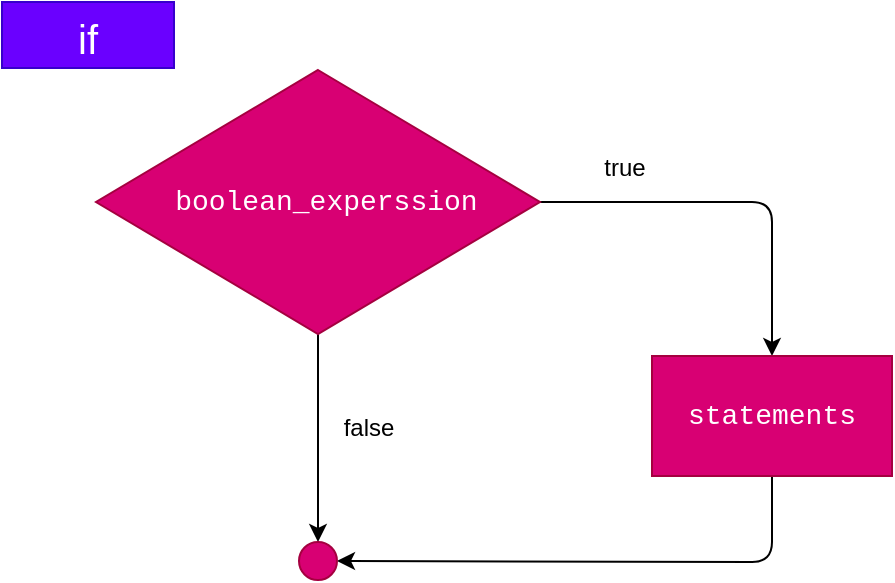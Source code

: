 <mxfile>
    <diagram id="GurZTnd-ved3xCLIvM8e" name="Page-1">
        <mxGraphModel dx="496" dy="566" grid="0" gridSize="10" guides="1" tooltips="1" connect="1" arrows="1" fold="1" page="1" pageScale="1" pageWidth="827" pageHeight="1169" background="#ffffff" math="0" shadow="0">
            <root>
                <mxCell id="0"/>
                <mxCell id="1" parent="0"/>
                <mxCell id="4" value="" style="edgeStyle=none;html=1;fontColor=#FFFFFF;strokeColor=#000000;" parent="1" source="2" target="3" edge="1">
                    <mxGeometry relative="1" as="geometry">
                        <Array as="points">
                            <mxPoint x="556" y="114"/>
                        </Array>
                    </mxGeometry>
                </mxCell>
                <mxCell id="6" value="" style="edgeStyle=none;html=1;fontColor=#FFFFFF;strokeColor=#000000;" parent="1" source="2" target="5" edge="1">
                    <mxGeometry relative="1" as="geometry"/>
                </mxCell>
                <mxCell id="2" value="&lt;div style=&quot;font-family: &amp;#34;consolas&amp;#34; , &amp;#34;courier new&amp;#34; , monospace ; font-size: 14px ; line-height: 19px&quot;&gt;&lt;span style=&quot;color: rgb(212 , 212 , 212)&quot;&gt;&amp;nbsp;&lt;/span&gt;&lt;font color=&quot;#ffffff&quot;&gt;boolean_experssion&lt;/font&gt;&lt;/div&gt;" style="rhombus;whiteSpace=wrap;html=1;fillColor=#d80073;fontColor=#ffffff;strokeColor=#A50040;" parent="1" vertex="1">
                    <mxGeometry x="218" y="48" width="222" height="132" as="geometry"/>
                </mxCell>
                <mxCell id="7" style="edgeStyle=none;html=1;entryX=1;entryY=0.5;entryDx=0;entryDy=0;entryPerimeter=0;fontColor=#FFFFFF;strokeColor=#000000;" parent="1" source="3" target="5" edge="1">
                    <mxGeometry relative="1" as="geometry">
                        <Array as="points">
                            <mxPoint x="556" y="294"/>
                        </Array>
                    </mxGeometry>
                </mxCell>
                <mxCell id="3" value="&lt;div style=&quot;font-family: &amp;#34;consolas&amp;#34; , &amp;#34;courier new&amp;#34; , monospace ; font-size: 14px ; line-height: 19px&quot;&gt;statements&lt;/div&gt;" style="whiteSpace=wrap;html=1;fillColor=#d80073;strokeColor=#A50040;fontColor=#ffffff;" parent="1" vertex="1">
                    <mxGeometry x="496" y="191" width="120" height="60" as="geometry"/>
                </mxCell>
                <mxCell id="5" value="" style="verticalLabelPosition=bottom;verticalAlign=top;html=1;shape=mxgraph.flowchart.on-page_reference;labelBackgroundColor=none;fontColor=#ffffff;fillColor=#d80073;strokeColor=#A50040;" parent="1" vertex="1">
                    <mxGeometry x="319.5" y="284" width="19" height="19" as="geometry"/>
                </mxCell>
                <mxCell id="9" value="true" style="text;html=1;align=center;verticalAlign=middle;resizable=0;points=[];autosize=1;strokeColor=none;fillColor=none;fontColor=#000000;" parent="1" vertex="1">
                    <mxGeometry x="466" y="88" width="31" height="18" as="geometry"/>
                </mxCell>
                <mxCell id="10" value="false" style="text;html=1;align=center;verticalAlign=middle;resizable=0;points=[];autosize=1;strokeColor=none;fillColor=none;fontColor=#000000;" parent="1" vertex="1">
                    <mxGeometry x="336.5" y="218" width="35" height="18" as="geometry"/>
                </mxCell>
                <mxCell id="11" value="&lt;div style=&quot;font-size: 20px;&quot;&gt;&lt;span style=&quot;font-size: 20px;&quot;&gt;&lt;font face=&quot;helvetica&quot; style=&quot;font-size: 20px;&quot;&gt;if&lt;/font&gt;&lt;/span&gt;&lt;/div&gt;&lt;div style=&quot;font-size: 20px;&quot;&gt;&lt;span style=&quot;font-size: 20px;&quot;&gt;&lt;font face=&quot;helvetica&quot; style=&quot;font-size: 20px;&quot;&gt;&lt;br style=&quot;font-size: 20px;&quot;&gt;&lt;/font&gt;&lt;/span&gt;&lt;/div&gt;" style="text;whiteSpace=wrap;html=1;fontColor=#ffffff;fontSize=20;fillColor=#6a00ff;strokeColor=#3700CC;align=center;" parent="1" vertex="1">
                    <mxGeometry x="171" y="14" width="86" height="33" as="geometry"/>
                </mxCell>
            </root>
        </mxGraphModel>
    </diagram>
</mxfile>